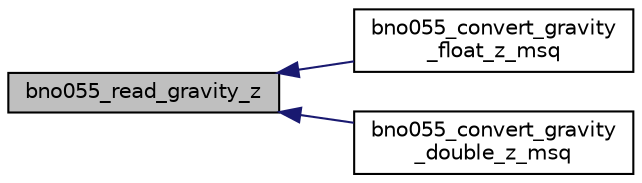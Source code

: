 digraph "bno055_read_gravity_z"
{
  edge [fontname="Helvetica",fontsize="10",labelfontname="Helvetica",labelfontsize="10"];
  node [fontname="Helvetica",fontsize="10",shape=record];
  rankdir="LR";
  Node1 [label="bno055_read_gravity_z",height=0.2,width=0.4,color="black", fillcolor="grey75", style="filled", fontcolor="black"];
  Node1 -> Node2 [dir="back",color="midnightblue",fontsize="10",style="solid",fontname="Helvetica"];
  Node2 [label="bno055_convert_gravity\l_float_z_msq",height=0.2,width=0.4,color="black", fillcolor="white", style="filled",URL="$bno055_8h.html#ad74eb3b0acb2e79b22f7092d61b5cd0a",tooltip="This API is used to convert the gravity z raw data to meterpersecseq output as float. "];
  Node1 -> Node3 [dir="back",color="midnightblue",fontsize="10",style="solid",fontname="Helvetica"];
  Node3 [label="bno055_convert_gravity\l_double_z_msq",height=0.2,width=0.4,color="black", fillcolor="white", style="filled",URL="$bno055_8h.html#a70ac148255ed6fb3ceab0871ddc32909",tooltip="This API is used to convert the gravity z raw data to meterpersecseq output as double. "];
}
